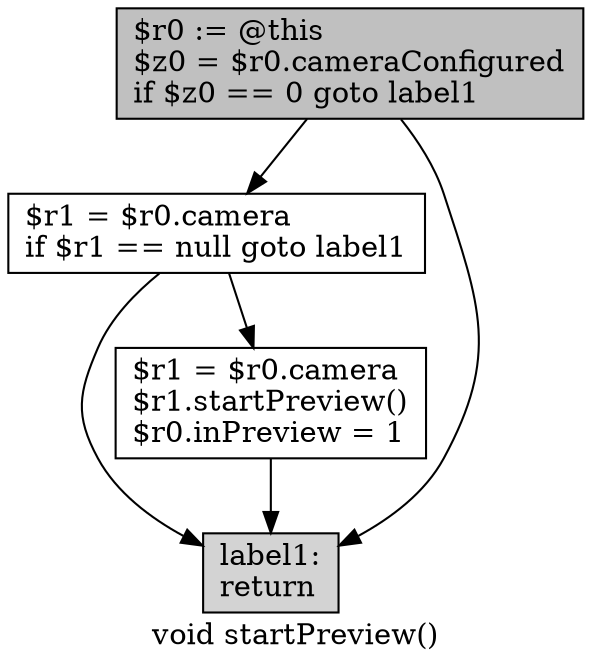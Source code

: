 digraph "void startPreview()" {
    label="void startPreview()";
    node [shape=box];
    "0" [style=filled,fillcolor=gray,label="$r0 := @this\l$z0 = $r0.cameraConfigured\lif $z0 == 0 goto label1\l",];
    "1" [label="$r1 = $r0.camera\lif $r1 == null goto label1\l",];
    "0"->"1";
    "3" [style=filled,fillcolor=lightgray,label="label1:\nreturn\l",];
    "0"->"3";
    "2" [label="$r1 = $r0.camera\l$r1.startPreview()\l$r0.inPreview = 1\l",];
    "1"->"2";
    "1"->"3";
    "2"->"3";
}
